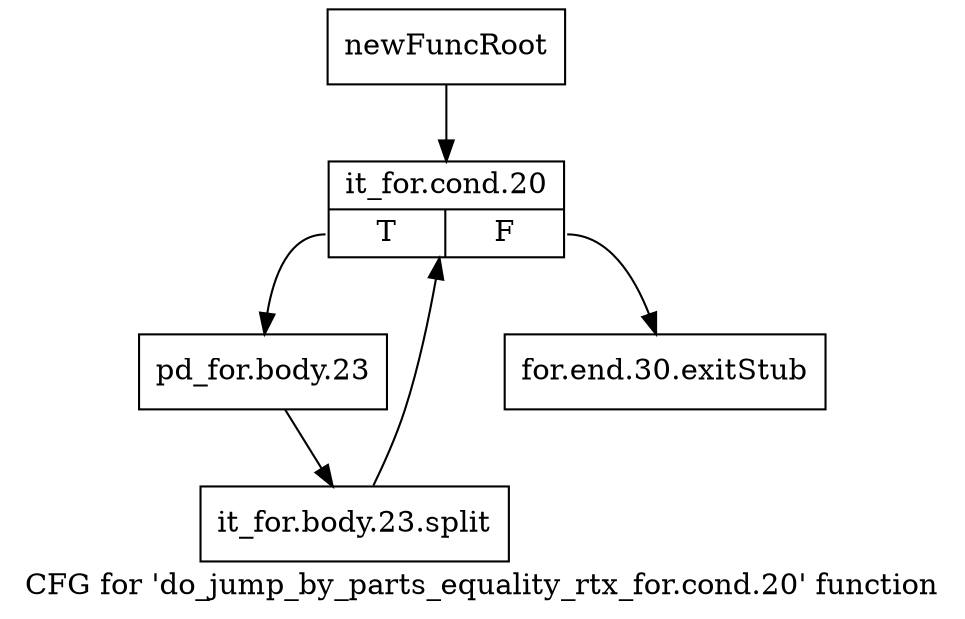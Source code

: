 digraph "CFG for 'do_jump_by_parts_equality_rtx_for.cond.20' function" {
	label="CFG for 'do_jump_by_parts_equality_rtx_for.cond.20' function";

	Node0xadb92b0 [shape=record,label="{newFuncRoot}"];
	Node0xadb92b0 -> Node0xadb9350;
	Node0xadb9300 [shape=record,label="{for.end.30.exitStub}"];
	Node0xadb9350 [shape=record,label="{it_for.cond.20|{<s0>T|<s1>F}}"];
	Node0xadb9350:s0 -> Node0xadb93a0;
	Node0xadb9350:s1 -> Node0xadb9300;
	Node0xadb93a0 [shape=record,label="{pd_for.body.23}"];
	Node0xadb93a0 -> Node0xdc6f460;
	Node0xdc6f460 [shape=record,label="{it_for.body.23.split}"];
	Node0xdc6f460 -> Node0xadb9350;
}
